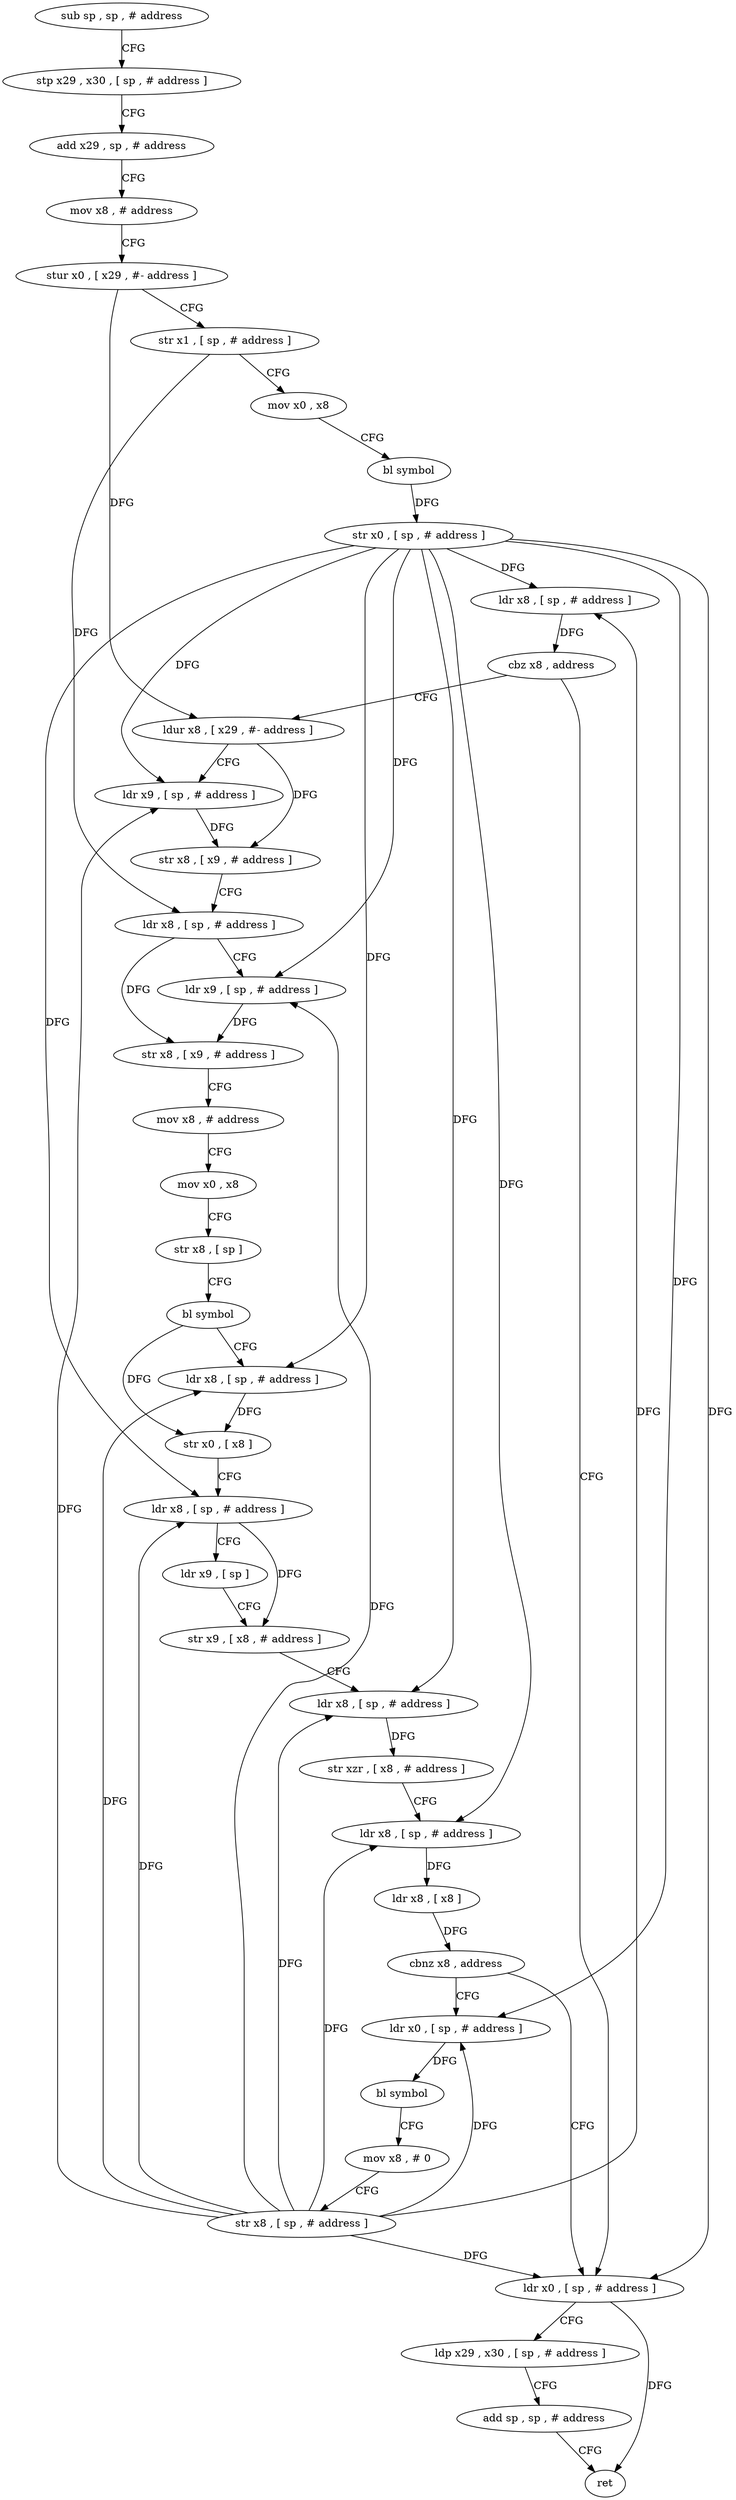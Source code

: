 digraph "func" {
"180404" [label = "sub sp , sp , # address" ]
"180408" [label = "stp x29 , x30 , [ sp , # address ]" ]
"180412" [label = "add x29 , sp , # address" ]
"180416" [label = "mov x8 , # address" ]
"180420" [label = "stur x0 , [ x29 , #- address ]" ]
"180424" [label = "str x1 , [ sp , # address ]" ]
"180428" [label = "mov x0 , x8" ]
"180432" [label = "bl symbol" ]
"180436" [label = "str x0 , [ sp , # address ]" ]
"180440" [label = "ldr x8 , [ sp , # address ]" ]
"180444" [label = "cbz x8 , address" ]
"180544" [label = "ldr x0 , [ sp , # address ]" ]
"180448" [label = "ldur x8 , [ x29 , #- address ]" ]
"180548" [label = "ldp x29 , x30 , [ sp , # address ]" ]
"180552" [label = "add sp , sp , # address" ]
"180556" [label = "ret" ]
"180452" [label = "ldr x9 , [ sp , # address ]" ]
"180456" [label = "str x8 , [ x9 , # address ]" ]
"180460" [label = "ldr x8 , [ sp , # address ]" ]
"180464" [label = "ldr x9 , [ sp , # address ]" ]
"180468" [label = "str x8 , [ x9 , # address ]" ]
"180472" [label = "mov x8 , # address" ]
"180476" [label = "mov x0 , x8" ]
"180480" [label = "str x8 , [ sp ]" ]
"180484" [label = "bl symbol" ]
"180488" [label = "ldr x8 , [ sp , # address ]" ]
"180492" [label = "str x0 , [ x8 ]" ]
"180496" [label = "ldr x8 , [ sp , # address ]" ]
"180500" [label = "ldr x9 , [ sp ]" ]
"180504" [label = "str x9 , [ x8 , # address ]" ]
"180508" [label = "ldr x8 , [ sp , # address ]" ]
"180512" [label = "str xzr , [ x8 , # address ]" ]
"180516" [label = "ldr x8 , [ sp , # address ]" ]
"180520" [label = "ldr x8 , [ x8 ]" ]
"180524" [label = "cbnz x8 , address" ]
"180528" [label = "ldr x0 , [ sp , # address ]" ]
"180532" [label = "bl symbol" ]
"180536" [label = "mov x8 , # 0" ]
"180540" [label = "str x8 , [ sp , # address ]" ]
"180404" -> "180408" [ label = "CFG" ]
"180408" -> "180412" [ label = "CFG" ]
"180412" -> "180416" [ label = "CFG" ]
"180416" -> "180420" [ label = "CFG" ]
"180420" -> "180424" [ label = "CFG" ]
"180420" -> "180448" [ label = "DFG" ]
"180424" -> "180428" [ label = "CFG" ]
"180424" -> "180460" [ label = "DFG" ]
"180428" -> "180432" [ label = "CFG" ]
"180432" -> "180436" [ label = "DFG" ]
"180436" -> "180440" [ label = "DFG" ]
"180436" -> "180544" [ label = "DFG" ]
"180436" -> "180452" [ label = "DFG" ]
"180436" -> "180464" [ label = "DFG" ]
"180436" -> "180488" [ label = "DFG" ]
"180436" -> "180496" [ label = "DFG" ]
"180436" -> "180508" [ label = "DFG" ]
"180436" -> "180516" [ label = "DFG" ]
"180436" -> "180528" [ label = "DFG" ]
"180440" -> "180444" [ label = "DFG" ]
"180444" -> "180544" [ label = "CFG" ]
"180444" -> "180448" [ label = "CFG" ]
"180544" -> "180548" [ label = "CFG" ]
"180544" -> "180556" [ label = "DFG" ]
"180448" -> "180452" [ label = "CFG" ]
"180448" -> "180456" [ label = "DFG" ]
"180548" -> "180552" [ label = "CFG" ]
"180552" -> "180556" [ label = "CFG" ]
"180452" -> "180456" [ label = "DFG" ]
"180456" -> "180460" [ label = "CFG" ]
"180460" -> "180464" [ label = "CFG" ]
"180460" -> "180468" [ label = "DFG" ]
"180464" -> "180468" [ label = "DFG" ]
"180468" -> "180472" [ label = "CFG" ]
"180472" -> "180476" [ label = "CFG" ]
"180476" -> "180480" [ label = "CFG" ]
"180480" -> "180484" [ label = "CFG" ]
"180484" -> "180488" [ label = "CFG" ]
"180484" -> "180492" [ label = "DFG" ]
"180488" -> "180492" [ label = "DFG" ]
"180492" -> "180496" [ label = "CFG" ]
"180496" -> "180500" [ label = "CFG" ]
"180496" -> "180504" [ label = "DFG" ]
"180500" -> "180504" [ label = "CFG" ]
"180504" -> "180508" [ label = "CFG" ]
"180508" -> "180512" [ label = "DFG" ]
"180512" -> "180516" [ label = "CFG" ]
"180516" -> "180520" [ label = "DFG" ]
"180520" -> "180524" [ label = "DFG" ]
"180524" -> "180544" [ label = "CFG" ]
"180524" -> "180528" [ label = "CFG" ]
"180528" -> "180532" [ label = "DFG" ]
"180532" -> "180536" [ label = "CFG" ]
"180536" -> "180540" [ label = "CFG" ]
"180540" -> "180544" [ label = "DFG" ]
"180540" -> "180440" [ label = "DFG" ]
"180540" -> "180452" [ label = "DFG" ]
"180540" -> "180464" [ label = "DFG" ]
"180540" -> "180488" [ label = "DFG" ]
"180540" -> "180496" [ label = "DFG" ]
"180540" -> "180508" [ label = "DFG" ]
"180540" -> "180516" [ label = "DFG" ]
"180540" -> "180528" [ label = "DFG" ]
}
